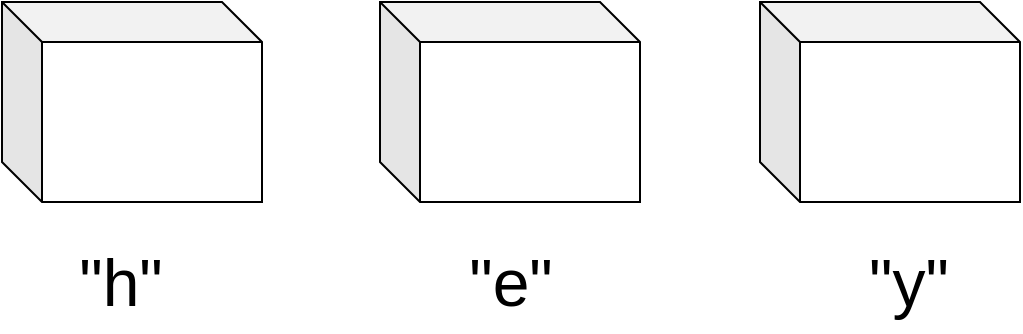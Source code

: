 <mxfile version="14.5.7" type="device"><diagram id="tXwL1N4AsD8llsJ9VTSt" name="Page-1"><mxGraphModel dx="1426" dy="875" grid="1" gridSize="10" guides="1" tooltips="1" connect="1" arrows="1" fold="1" page="1" pageScale="1" pageWidth="1169" pageHeight="827" math="0" shadow="0"><root><mxCell id="0"/><mxCell id="1" parent="0"/><mxCell id="oLS2UvRo5LQri4hSfuXo-85" value="" style="shape=image;html=1;verticalAlign=top;verticalLabelPosition=bottom;labelBackgroundColor=#ffffff;imageAspect=0;aspect=fixed;image=https://cdn4.iconfinder.com/data/icons/music-208/32/Music_sound_waveform_wave-128.png;fillColor=#000000;fontSize=12;" vertex="1" parent="1"><mxGeometry x="330" y="340" width="90" height="90" as="geometry"/></mxCell><mxCell id="oLS2UvRo5LQri4hSfuXo-86" value="" style="shape=cube;whiteSpace=wrap;html=1;boundedLbl=1;backgroundOutline=1;darkOpacity=0.05;darkOpacity2=0.1;fontSize=12;fillColor=none;" vertex="1" parent="1"><mxGeometry x="301" y="325" width="130" height="100" as="geometry"/></mxCell><mxCell id="oLS2UvRo5LQri4hSfuXo-87" value="" style="shape=image;html=1;verticalAlign=top;verticalLabelPosition=bottom;labelBackgroundColor=#ffffff;imageAspect=0;aspect=fixed;image=https://cdn4.iconfinder.com/data/icons/music-208/32/Music_sound_waveform_wave-128.png;fillColor=#000000;fontSize=12;" vertex="1" parent="1"><mxGeometry x="519" y="340" width="90" height="90" as="geometry"/></mxCell><mxCell id="oLS2UvRo5LQri4hSfuXo-88" value="" style="shape=cube;whiteSpace=wrap;html=1;boundedLbl=1;backgroundOutline=1;darkOpacity=0.05;darkOpacity2=0.1;fontSize=12;fillColor=none;" vertex="1" parent="1"><mxGeometry x="490" y="325" width="130" height="100" as="geometry"/></mxCell><mxCell id="oLS2UvRo5LQri4hSfuXo-91" value="" style="shape=image;html=1;verticalAlign=top;verticalLabelPosition=bottom;labelBackgroundColor=#ffffff;imageAspect=0;aspect=fixed;image=https://cdn4.iconfinder.com/data/icons/music-208/32/Music_sound_waveform_wave-128.png;fillColor=#000000;fontSize=12;" vertex="1" parent="1"><mxGeometry x="709" y="340" width="90" height="90" as="geometry"/></mxCell><mxCell id="oLS2UvRo5LQri4hSfuXo-92" value="" style="shape=cube;whiteSpace=wrap;html=1;boundedLbl=1;backgroundOutline=1;darkOpacity=0.05;darkOpacity2=0.1;fontSize=12;fillColor=none;" vertex="1" parent="1"><mxGeometry x="680" y="325" width="130" height="100" as="geometry"/></mxCell><mxCell id="oLS2UvRo5LQri4hSfuXo-93" value="&quot;h&quot;" style="text;html=1;align=center;verticalAlign=middle;resizable=0;points=[];autosize=1;fontSize=33;" vertex="1" parent="1"><mxGeometry x="330" y="440" width="60" height="50" as="geometry"/></mxCell><mxCell id="oLS2UvRo5LQri4hSfuXo-94" value="&quot;e&quot;" style="text;html=1;align=center;verticalAlign=middle;resizable=0;points=[];autosize=1;fontSize=33;" vertex="1" parent="1"><mxGeometry x="525" y="440" width="60" height="50" as="geometry"/></mxCell><mxCell id="oLS2UvRo5LQri4hSfuXo-95" value="&quot;y&quot;" style="text;html=1;align=center;verticalAlign=middle;resizable=0;points=[];autosize=1;fontSize=33;" vertex="1" parent="1"><mxGeometry x="724" y="440" width="60" height="50" as="geometry"/></mxCell></root></mxGraphModel></diagram></mxfile>
